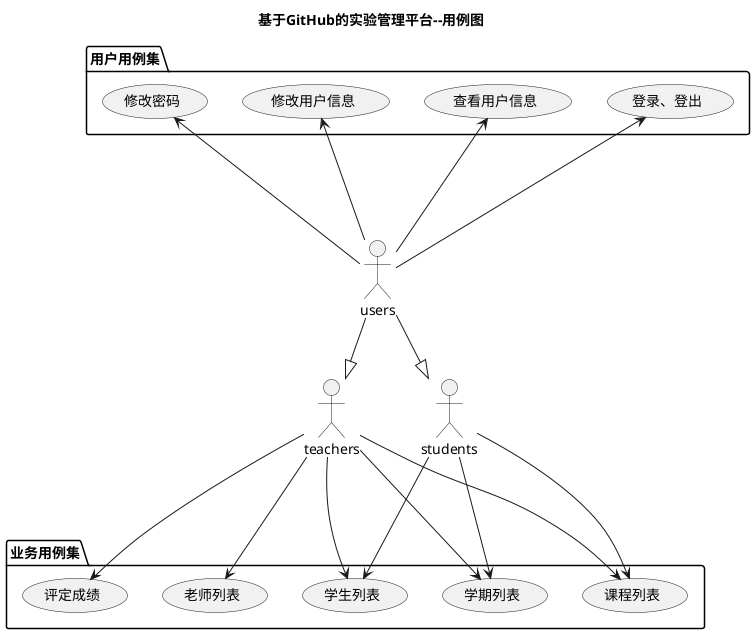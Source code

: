 @startuml
title 基于GitHub的实验管理平台--用例图
actor teachers
actor students
actor users
users --|>teachers
users --|>students

package 用户用例集 {
users --up-> (登录、登出)
users --up-> (查看用户信息)
users --up-> (修改用户信息)
users --up-> (修改密码)
}
package 业务用例集 {
teachers ---> (评定成绩)
teachers ---> (学生列表)
teachers ---> (老师列表)
teachers ---> (课程列表)
teachers ---> (学期列表)
students ---> (学期列表)
students ---> (课程列表)
students ---> (学生列表)

}

@enduml